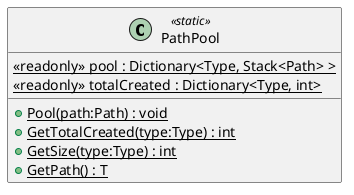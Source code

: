 @startuml
class PathPool <<static>> {
    {static} <<readonly>> pool : Dictionary<Type, Stack<Path> >
    {static} <<readonly>> totalCreated : Dictionary<Type, int>
    + {static} Pool(path:Path) : void
    + {static} GetTotalCreated(type:Type) : int
    + {static} GetSize(type:Type) : int
    + {static} GetPath() : T
}
@enduml

